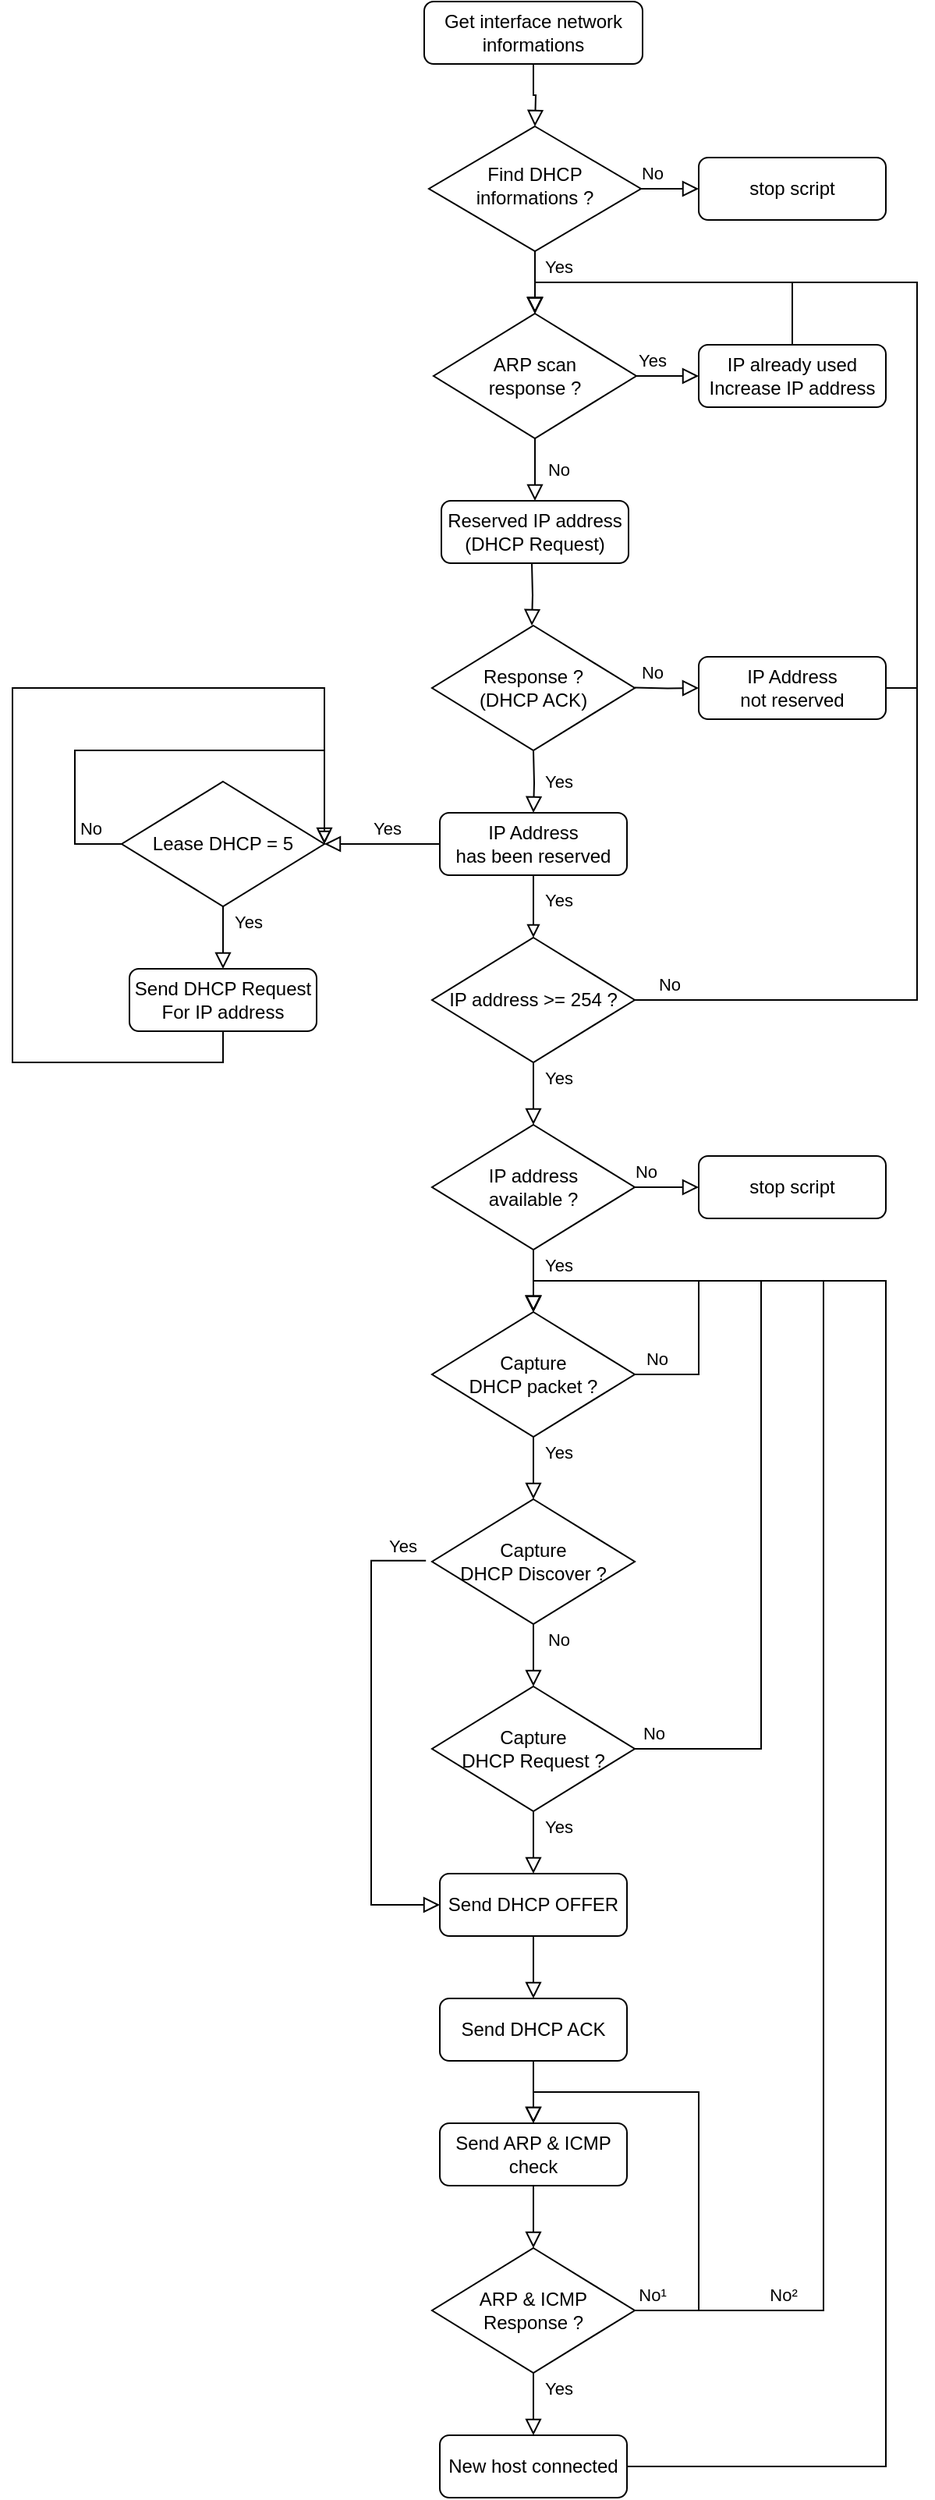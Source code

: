 <mxfile>
    <diagram id="C5RBs43oDa-KdzZeNtuy" name="Page-1">
        <mxGraphModel dx="1304" dy="907" grid="1" gridSize="10" guides="1" tooltips="1" connect="1" arrows="1" fold="1" page="1" pageScale="1" pageWidth="827" pageHeight="1169" math="0" shadow="0">
            <root>
                <mxCell id="WIyWlLk6GJQsqaUBKTNV-0"/>
                <mxCell id="WIyWlLk6GJQsqaUBKTNV-1" parent="WIyWlLk6GJQsqaUBKTNV-0"/>
                <mxCell id="WIyWlLk6GJQsqaUBKTNV-2" value="" style="rounded=0;html=1;jettySize=auto;orthogonalLoop=1;fontSize=11;endArrow=block;endFill=0;endSize=8;strokeWidth=1;shadow=0;labelBackgroundColor=none;edgeStyle=orthogonalEdgeStyle;" parent="WIyWlLk6GJQsqaUBKTNV-1" source="WIyWlLk6GJQsqaUBKTNV-3" edge="1">
                    <mxGeometry relative="1" as="geometry">
                        <mxPoint x="415" y="120" as="targetPoint"/>
                    </mxGeometry>
                </mxCell>
                <mxCell id="WIyWlLk6GJQsqaUBKTNV-3" value="Get interface network informations" style="rounded=1;whiteSpace=wrap;html=1;fontSize=12;glass=0;strokeWidth=1;shadow=0;" parent="WIyWlLk6GJQsqaUBKTNV-1" vertex="1">
                    <mxGeometry x="344" y="40" width="140" height="40" as="geometry"/>
                </mxCell>
                <mxCell id="WIyWlLk6GJQsqaUBKTNV-4" value="Yes" style="rounded=0;html=1;jettySize=auto;orthogonalLoop=1;fontSize=11;endArrow=block;endFill=0;endSize=8;strokeWidth=1;shadow=0;labelBackgroundColor=none;edgeStyle=orthogonalEdgeStyle;" parent="WIyWlLk6GJQsqaUBKTNV-1" source="WIyWlLk6GJQsqaUBKTNV-6" target="WIyWlLk6GJQsqaUBKTNV-10" edge="1">
                    <mxGeometry x="-0.5" y="15" relative="1" as="geometry">
                        <mxPoint as="offset"/>
                    </mxGeometry>
                </mxCell>
                <mxCell id="WIyWlLk6GJQsqaUBKTNV-5" value="No" style="edgeStyle=orthogonalEdgeStyle;rounded=0;html=1;jettySize=auto;orthogonalLoop=1;fontSize=11;endArrow=block;endFill=0;endSize=8;strokeWidth=1;shadow=0;labelBackgroundColor=none;" parent="WIyWlLk6GJQsqaUBKTNV-1" source="WIyWlLk6GJQsqaUBKTNV-6" target="WIyWlLk6GJQsqaUBKTNV-7" edge="1">
                    <mxGeometry x="-0.673" y="10" relative="1" as="geometry">
                        <mxPoint as="offset"/>
                    </mxGeometry>
                </mxCell>
                <mxCell id="WIyWlLk6GJQsqaUBKTNV-6" value="Find DHCP informations ?" style="rhombus;whiteSpace=wrap;html=1;shadow=0;fontFamily=Helvetica;fontSize=12;align=center;strokeWidth=1;spacing=6;spacingTop=-4;spacingLeft=0;" parent="WIyWlLk6GJQsqaUBKTNV-1" vertex="1">
                    <mxGeometry x="347" y="120" width="136" height="80" as="geometry"/>
                </mxCell>
                <mxCell id="WIyWlLk6GJQsqaUBKTNV-7" value="stop script" style="rounded=1;whiteSpace=wrap;html=1;fontSize=12;glass=0;strokeWidth=1;shadow=0;" parent="WIyWlLk6GJQsqaUBKTNV-1" vertex="1">
                    <mxGeometry x="520" y="140" width="120" height="40" as="geometry"/>
                </mxCell>
                <mxCell id="WIyWlLk6GJQsqaUBKTNV-8" value="Yes" style="rounded=0;html=1;jettySize=auto;orthogonalLoop=1;fontSize=11;endArrow=block;endFill=0;endSize=8;strokeWidth=1;shadow=0;labelBackgroundColor=none;edgeStyle=orthogonalEdgeStyle;spacing=-16;" parent="WIyWlLk6GJQsqaUBKTNV-1" source="WIyWlLk6GJQsqaUBKTNV-10" target="WIyWlLk6GJQsqaUBKTNV-11" edge="1">
                    <mxGeometry x="-0.5" y="10" relative="1" as="geometry">
                        <mxPoint as="offset"/>
                    </mxGeometry>
                </mxCell>
                <mxCell id="WIyWlLk6GJQsqaUBKTNV-9" value="No" style="edgeStyle=orthogonalEdgeStyle;rounded=0;html=1;jettySize=auto;orthogonalLoop=1;fontSize=11;endArrow=block;endFill=0;endSize=8;strokeWidth=1;shadow=0;labelBackgroundColor=none;spacing=-16;" parent="WIyWlLk6GJQsqaUBKTNV-1" source="WIyWlLk6GJQsqaUBKTNV-10" target="WIyWlLk6GJQsqaUBKTNV-12" edge="1">
                    <mxGeometry y="15" relative="1" as="geometry">
                        <mxPoint as="offset"/>
                    </mxGeometry>
                </mxCell>
                <mxCell id="WIyWlLk6GJQsqaUBKTNV-10" value="ARP scan &lt;br&gt;response ?" style="rhombus;whiteSpace=wrap;html=1;shadow=0;fontFamily=Helvetica;fontSize=12;align=center;strokeWidth=1;spacing=-20;spacingTop=0;" parent="WIyWlLk6GJQsqaUBKTNV-1" vertex="1">
                    <mxGeometry x="350" y="240" width="130" height="80" as="geometry"/>
                </mxCell>
                <mxCell id="WIyWlLk6GJQsqaUBKTNV-11" value="IP already used&lt;br&gt;Increase IP address" style="rounded=1;whiteSpace=wrap;html=1;fontSize=12;glass=0;strokeWidth=1;shadow=0;spacing=-16;" parent="WIyWlLk6GJQsqaUBKTNV-1" vertex="1">
                    <mxGeometry x="520" y="260" width="120" height="40" as="geometry"/>
                </mxCell>
                <mxCell id="WIyWlLk6GJQsqaUBKTNV-12" value="Reserved IP address&lt;br&gt; (DHCP Request)" style="rounded=1;whiteSpace=wrap;html=1;fontSize=12;glass=0;strokeWidth=1;shadow=0;spacing=-16;" parent="WIyWlLk6GJQsqaUBKTNV-1" vertex="1">
                    <mxGeometry x="355" y="360" width="120" height="40" as="geometry"/>
                </mxCell>
                <mxCell id="Ht4tuzwuz2GuC2YNr01h-13" value="" style="edgeStyle=orthogonalEdgeStyle;rounded=0;orthogonalLoop=1;jettySize=auto;html=1;endArrow=block;endFill=0;exitX=0.5;exitY=1;exitDx=0;exitDy=0;" parent="WIyWlLk6GJQsqaUBKTNV-1" source="Ht4tuzwuz2GuC2YNr01h-11" target="Ht4tuzwuz2GuC2YNr01h-12" edge="1">
                    <mxGeometry relative="1" as="geometry"/>
                </mxCell>
                <mxCell id="0" value="Yes" style="edgeLabel;html=1;align=center;verticalAlign=middle;resizable=0;points=[];" vertex="1" connectable="0" parent="Ht4tuzwuz2GuC2YNr01h-13">
                    <mxGeometry x="-0.233" y="1" relative="1" as="geometry">
                        <mxPoint x="15" as="offset"/>
                    </mxGeometry>
                </mxCell>
                <mxCell id="Ht4tuzwuz2GuC2YNr01h-5" value="Response ? &lt;br&gt;(DHCP ACK)" style="rhombus;whiteSpace=wrap;html=1;shadow=0;fontFamily=Helvetica;fontSize=12;align=center;strokeWidth=1;spacing=-20;spacingTop=0;" parent="WIyWlLk6GJQsqaUBKTNV-1" vertex="1">
                    <mxGeometry x="349" y="440" width="130" height="80" as="geometry"/>
                </mxCell>
                <mxCell id="Ht4tuzwuz2GuC2YNr01h-6" value="" style="edgeStyle=orthogonalEdgeStyle;rounded=0;html=1;jettySize=auto;orthogonalLoop=1;fontSize=11;endArrow=block;endFill=0;endSize=8;strokeWidth=1;shadow=0;labelBackgroundColor=none;spacing=-16;" parent="WIyWlLk6GJQsqaUBKTNV-1" edge="1">
                    <mxGeometry y="10" relative="1" as="geometry">
                        <mxPoint as="offset"/>
                        <mxPoint x="413" y="400" as="sourcePoint"/>
                        <mxPoint x="413" y="440" as="targetPoint"/>
                    </mxGeometry>
                </mxCell>
                <mxCell id="Ht4tuzwuz2GuC2YNr01h-7" value="IP Address &lt;br&gt;not reserved" style="rounded=1;whiteSpace=wrap;html=1;fontSize=12;glass=0;strokeWidth=1;shadow=0;spacing=-16;" parent="WIyWlLk6GJQsqaUBKTNV-1" vertex="1">
                    <mxGeometry x="520" y="460" width="120" height="40" as="geometry"/>
                </mxCell>
                <mxCell id="Ht4tuzwuz2GuC2YNr01h-8" value="No" style="rounded=0;html=1;jettySize=auto;orthogonalLoop=1;fontSize=11;endArrow=block;endFill=0;endSize=8;strokeWidth=1;shadow=0;labelBackgroundColor=none;edgeStyle=orthogonalEdgeStyle;spacing=-16;entryX=0;entryY=0.5;entryDx=0;entryDy=0;" parent="WIyWlLk6GJQsqaUBKTNV-1" target="Ht4tuzwuz2GuC2YNr01h-7" edge="1">
                    <mxGeometry x="-0.467" y="10" relative="1" as="geometry">
                        <mxPoint as="offset"/>
                        <mxPoint x="479" y="479.71" as="sourcePoint"/>
                        <mxPoint x="500" y="480" as="targetPoint"/>
                    </mxGeometry>
                </mxCell>
                <mxCell id="Ht4tuzwuz2GuC2YNr01h-10" value="Yes" style="edgeStyle=orthogonalEdgeStyle;rounded=0;html=1;jettySize=auto;orthogonalLoop=1;fontSize=11;endArrow=block;endFill=0;endSize=8;strokeWidth=1;shadow=0;labelBackgroundColor=none;spacing=-16;entryX=0.5;entryY=0;entryDx=0;entryDy=0;" parent="WIyWlLk6GJQsqaUBKTNV-1" target="Ht4tuzwuz2GuC2YNr01h-11" edge="1">
                    <mxGeometry y="16" relative="1" as="geometry">
                        <mxPoint as="offset"/>
                        <mxPoint x="414.0" y="520" as="sourcePoint"/>
                        <mxPoint x="414" y="580" as="targetPoint"/>
                    </mxGeometry>
                </mxCell>
                <mxCell id="Ht4tuzwuz2GuC2YNr01h-11" value="IP Address &lt;br&gt;has been reserved" style="rounded=1;whiteSpace=wrap;html=1;fontSize=12;glass=0;strokeWidth=1;shadow=0;spacing=-16;" parent="WIyWlLk6GJQsqaUBKTNV-1" vertex="1">
                    <mxGeometry x="354" y="560" width="120" height="40" as="geometry"/>
                </mxCell>
                <mxCell id="Ht4tuzwuz2GuC2YNr01h-12" value="IP address &amp;gt;= 254 ?" style="rhombus;whiteSpace=wrap;html=1;shadow=0;fontFamily=Helvetica;fontSize=12;align=center;strokeWidth=1;spacing=-20;spacingTop=0;" parent="WIyWlLk6GJQsqaUBKTNV-1" vertex="1">
                    <mxGeometry x="349" y="640" width="130" height="80" as="geometry"/>
                </mxCell>
                <mxCell id="Ht4tuzwuz2GuC2YNr01h-14" value="No" style="rounded=0;html=1;jettySize=auto;orthogonalLoop=1;fontSize=11;endArrow=block;endFill=0;endSize=8;strokeWidth=1;shadow=0;labelBackgroundColor=none;edgeStyle=orthogonalEdgeStyle;spacing=-16;exitX=1;exitY=0.5;exitDx=0;exitDy=0;entryX=0.5;entryY=0;entryDx=0;entryDy=0;" parent="WIyWlLk6GJQsqaUBKTNV-1" source="Ht4tuzwuz2GuC2YNr01h-12" target="WIyWlLk6GJQsqaUBKTNV-10" edge="1">
                    <mxGeometry x="-0.952" y="10" relative="1" as="geometry">
                        <mxPoint as="offset"/>
                        <mxPoint x="280" y="639.68" as="sourcePoint"/>
                        <mxPoint x="420" y="240" as="targetPoint"/>
                        <Array as="points">
                            <mxPoint x="660" y="680"/>
                            <mxPoint x="660" y="220"/>
                            <mxPoint x="415" y="220"/>
                        </Array>
                    </mxGeometry>
                </mxCell>
                <mxCell id="Ht4tuzwuz2GuC2YNr01h-15" value="Yes" style="edgeStyle=orthogonalEdgeStyle;rounded=0;html=1;jettySize=auto;orthogonalLoop=1;fontSize=11;endArrow=block;endFill=0;endSize=8;strokeWidth=1;shadow=0;labelBackgroundColor=none;spacing=-16;exitX=0.5;exitY=1;exitDx=0;exitDy=0;entryX=0.5;entryY=0;entryDx=0;entryDy=0;" parent="WIyWlLk6GJQsqaUBKTNV-1" source="Ht4tuzwuz2GuC2YNr01h-12" target="Ht4tuzwuz2GuC2YNr01h-19" edge="1">
                    <mxGeometry x="-0.5" y="16" relative="1" as="geometry">
                        <mxPoint as="offset"/>
                        <mxPoint x="416.97" y="740" as="sourcePoint"/>
                        <mxPoint x="414" y="760" as="targetPoint"/>
                        <Array as="points"/>
                    </mxGeometry>
                </mxCell>
                <mxCell id="Ht4tuzwuz2GuC2YNr01h-16" value="Yes" style="rounded=0;html=1;jettySize=auto;orthogonalLoop=1;fontSize=11;endArrow=block;endFill=0;endSize=8;strokeWidth=1;shadow=0;labelBackgroundColor=none;edgeStyle=orthogonalEdgeStyle;spacing=-16;exitX=0;exitY=0.5;exitDx=0;exitDy=0;" parent="WIyWlLk6GJQsqaUBKTNV-1" source="Ht4tuzwuz2GuC2YNr01h-11" edge="1">
                    <mxGeometry x="-0.081" y="-10" relative="1" as="geometry">
                        <mxPoint as="offset"/>
                        <mxPoint x="240" y="549.74" as="sourcePoint"/>
                        <mxPoint x="280" y="580" as="targetPoint"/>
                    </mxGeometry>
                </mxCell>
                <mxCell id="Ht4tuzwuz2GuC2YNr01h-17" value="" style="rounded=0;html=1;jettySize=auto;orthogonalLoop=1;fontSize=11;endArrow=block;endFill=0;endSize=8;strokeWidth=1;shadow=0;labelBackgroundColor=none;edgeStyle=orthogonalEdgeStyle;spacing=-16;entryX=0.5;entryY=0;entryDx=0;entryDy=0;exitX=1;exitY=0.5;exitDx=0;exitDy=0;" parent="WIyWlLk6GJQsqaUBKTNV-1" source="Ht4tuzwuz2GuC2YNr01h-7" target="WIyWlLk6GJQsqaUBKTNV-10" edge="1">
                    <mxGeometry x="-0.467" y="10" relative="1" as="geometry">
                        <mxPoint as="offset"/>
                        <mxPoint x="660" y="479.74" as="sourcePoint"/>
                        <mxPoint x="701.0" y="480.03" as="targetPoint"/>
                        <Array as="points">
                            <mxPoint x="660" y="480"/>
                            <mxPoint x="660" y="220"/>
                            <mxPoint x="415" y="220"/>
                        </Array>
                    </mxGeometry>
                </mxCell>
                <mxCell id="Ht4tuzwuz2GuC2YNr01h-19" value="IP address &lt;br&gt;available ?" style="rhombus;whiteSpace=wrap;html=1;shadow=0;fontFamily=Helvetica;fontSize=12;align=center;strokeWidth=1;spacing=-20;spacingTop=0;" parent="WIyWlLk6GJQsqaUBKTNV-1" vertex="1">
                    <mxGeometry x="349" y="760" width="130" height="80" as="geometry"/>
                </mxCell>
                <mxCell id="Ht4tuzwuz2GuC2YNr01h-20" value="No" style="edgeStyle=orthogonalEdgeStyle;rounded=0;html=1;jettySize=auto;orthogonalLoop=1;fontSize=11;endArrow=block;endFill=0;endSize=8;strokeWidth=1;shadow=0;labelBackgroundColor=none;exitX=1;exitY=0.5;exitDx=0;exitDy=0;" parent="WIyWlLk6GJQsqaUBKTNV-1" source="Ht4tuzwuz2GuC2YNr01h-19" target="Ht4tuzwuz2GuC2YNr01h-21" edge="1">
                    <mxGeometry x="-0.673" y="10" relative="1" as="geometry">
                        <mxPoint as="offset"/>
                        <mxPoint x="510.001" y="800.034" as="sourcePoint"/>
                    </mxGeometry>
                </mxCell>
                <mxCell id="Ht4tuzwuz2GuC2YNr01h-21" value="stop script" style="rounded=1;whiteSpace=wrap;html=1;fontSize=12;glass=0;strokeWidth=1;shadow=0;" parent="WIyWlLk6GJQsqaUBKTNV-1" vertex="1">
                    <mxGeometry x="520" y="780" width="120" height="40" as="geometry"/>
                </mxCell>
                <mxCell id="Ht4tuzwuz2GuC2YNr01h-22" value="Yes" style="edgeStyle=orthogonalEdgeStyle;rounded=0;html=1;jettySize=auto;orthogonalLoop=1;fontSize=11;endArrow=block;endFill=0;endSize=8;strokeWidth=1;shadow=0;labelBackgroundColor=none;spacing=-16;exitX=0.5;exitY=1;exitDx=0;exitDy=0;entryX=0.5;entryY=0;entryDx=0;entryDy=0;" parent="WIyWlLk6GJQsqaUBKTNV-1" source="Ht4tuzwuz2GuC2YNr01h-19" target="Ht4tuzwuz2GuC2YNr01h-23" edge="1">
                    <mxGeometry x="-0.5" y="16" relative="1" as="geometry">
                        <mxPoint as="offset"/>
                        <mxPoint x="413" y="860" as="sourcePoint"/>
                        <mxPoint x="413" y="930" as="targetPoint"/>
                        <Array as="points"/>
                    </mxGeometry>
                </mxCell>
                <mxCell id="Ht4tuzwuz2GuC2YNr01h-23" value="Capture&lt;br&gt;DHCP packet ?" style="rhombus;whiteSpace=wrap;html=1;shadow=0;fontFamily=Helvetica;fontSize=12;align=center;strokeWidth=1;spacing=-20;spacingTop=0;" parent="WIyWlLk6GJQsqaUBKTNV-1" vertex="1">
                    <mxGeometry x="349" y="880" width="130" height="80" as="geometry"/>
                </mxCell>
                <mxCell id="Ht4tuzwuz2GuC2YNr01h-25" value="No" style="edgeStyle=orthogonalEdgeStyle;rounded=0;html=1;jettySize=auto;orthogonalLoop=1;fontSize=11;endArrow=block;endFill=0;endSize=8;strokeWidth=1;shadow=0;labelBackgroundColor=none;exitX=1;exitY=0.5;exitDx=0;exitDy=0;entryX=0.5;entryY=0;entryDx=0;entryDy=0;" parent="WIyWlLk6GJQsqaUBKTNV-1" source="Ht4tuzwuz2GuC2YNr01h-23" target="Ht4tuzwuz2GuC2YNr01h-23" edge="1">
                    <mxGeometry x="-0.882" y="10" relative="1" as="geometry">
                        <mxPoint as="offset"/>
                        <mxPoint x="500" y="919.8" as="sourcePoint"/>
                        <mxPoint x="541" y="919.8" as="targetPoint"/>
                        <Array as="points">
                            <mxPoint x="520" y="920"/>
                            <mxPoint x="520" y="860"/>
                            <mxPoint x="414" y="860"/>
                        </Array>
                    </mxGeometry>
                </mxCell>
                <mxCell id="Ht4tuzwuz2GuC2YNr01h-26" value="Yes" style="edgeStyle=orthogonalEdgeStyle;rounded=0;html=1;jettySize=auto;orthogonalLoop=1;fontSize=11;endArrow=block;endFill=0;endSize=8;strokeWidth=1;shadow=0;labelBackgroundColor=none;spacing=-16;exitX=0.5;exitY=1;exitDx=0;exitDy=0;entryX=0.5;entryY=0;entryDx=0;entryDy=0;" parent="WIyWlLk6GJQsqaUBKTNV-1" source="Ht4tuzwuz2GuC2YNr01h-23" target="Ht4tuzwuz2GuC2YNr01h-27" edge="1">
                    <mxGeometry x="-0.5" y="16" relative="1" as="geometry">
                        <mxPoint as="offset"/>
                        <mxPoint x="414.76" y="980" as="sourcePoint"/>
                        <mxPoint x="414.76" y="1020" as="targetPoint"/>
                        <Array as="points"/>
                    </mxGeometry>
                </mxCell>
                <mxCell id="Ht4tuzwuz2GuC2YNr01h-27" value="Capture&lt;br&gt;DHCP Discover ?" style="rhombus;whiteSpace=wrap;html=1;shadow=0;fontFamily=Helvetica;fontSize=12;align=center;strokeWidth=1;spacing=-20;spacingTop=0;" parent="WIyWlLk6GJQsqaUBKTNV-1" vertex="1">
                    <mxGeometry x="349" y="1000" width="130" height="80" as="geometry"/>
                </mxCell>
                <mxCell id="Ht4tuzwuz2GuC2YNr01h-31" value="Yes" style="edgeStyle=orthogonalEdgeStyle;rounded=0;html=1;jettySize=auto;orthogonalLoop=1;fontSize=11;endArrow=block;endFill=0;endSize=8;strokeWidth=1;shadow=0;labelBackgroundColor=none;spacing=-16;exitX=-0.03;exitY=0.492;exitDx=0;exitDy=0;entryX=0;entryY=0.5;entryDx=0;entryDy=0;exitPerimeter=0;" parent="WIyWlLk6GJQsqaUBKTNV-1" source="Ht4tuzwuz2GuC2YNr01h-27" target="Ht4tuzwuz2GuC2YNr01h-36" edge="1">
                    <mxGeometry x="-0.899" y="-9" relative="1" as="geometry">
                        <mxPoint as="offset"/>
                        <mxPoint x="310" y="1040" as="sourcePoint"/>
                        <mxPoint x="310" y="1080" as="targetPoint"/>
                        <Array as="points">
                            <mxPoint x="310" y="1039"/>
                            <mxPoint x="310" y="1260"/>
                        </Array>
                    </mxGeometry>
                </mxCell>
                <mxCell id="Ht4tuzwuz2GuC2YNr01h-32" value="No" style="edgeStyle=orthogonalEdgeStyle;rounded=0;html=1;jettySize=auto;orthogonalLoop=1;fontSize=11;endArrow=block;endFill=0;endSize=8;strokeWidth=1;shadow=0;labelBackgroundColor=none;spacing=-16;exitX=0.5;exitY=1;exitDx=0;exitDy=0;entryX=0.5;entryY=0;entryDx=0;entryDy=0;" parent="WIyWlLk6GJQsqaUBKTNV-1" source="Ht4tuzwuz2GuC2YNr01h-27" target="Ht4tuzwuz2GuC2YNr01h-33" edge="1">
                    <mxGeometry x="-0.5" y="16" relative="1" as="geometry">
                        <mxPoint as="offset"/>
                        <mxPoint x="414.76" y="1090" as="sourcePoint"/>
                        <mxPoint x="414.76" y="1130" as="targetPoint"/>
                        <Array as="points"/>
                    </mxGeometry>
                </mxCell>
                <mxCell id="Ht4tuzwuz2GuC2YNr01h-33" value="Capture&lt;br&gt;DHCP Request ?" style="rhombus;whiteSpace=wrap;html=1;shadow=0;fontFamily=Helvetica;fontSize=12;align=center;strokeWidth=1;spacing=-20;spacingTop=0;" parent="WIyWlLk6GJQsqaUBKTNV-1" vertex="1">
                    <mxGeometry x="349" y="1120" width="130" height="80" as="geometry"/>
                </mxCell>
                <mxCell id="Ht4tuzwuz2GuC2YNr01h-34" value="No" style="edgeStyle=orthogonalEdgeStyle;rounded=0;html=1;jettySize=auto;orthogonalLoop=1;fontSize=11;endArrow=block;endFill=0;endSize=8;strokeWidth=1;shadow=0;labelBackgroundColor=none;spacing=-16;exitX=1;exitY=0.5;exitDx=0;exitDy=0;entryX=0.5;entryY=0;entryDx=0;entryDy=0;" parent="WIyWlLk6GJQsqaUBKTNV-1" source="Ht4tuzwuz2GuC2YNr01h-33" target="Ht4tuzwuz2GuC2YNr01h-23" edge="1">
                    <mxGeometry x="-0.957" y="10" relative="1" as="geometry">
                        <mxPoint as="offset"/>
                        <mxPoint x="530" y="1150" as="sourcePoint"/>
                        <mxPoint x="570" y="796.667" as="targetPoint"/>
                        <Array as="points">
                            <mxPoint x="560" y="1160"/>
                            <mxPoint x="560" y="860"/>
                            <mxPoint x="414" y="860"/>
                        </Array>
                    </mxGeometry>
                </mxCell>
                <mxCell id="Ht4tuzwuz2GuC2YNr01h-36" value="Send DHCP OFFER" style="rounded=1;whiteSpace=wrap;html=1;fontSize=12;glass=0;strokeWidth=1;shadow=0;" parent="WIyWlLk6GJQsqaUBKTNV-1" vertex="1">
                    <mxGeometry x="354" y="1240" width="120" height="40" as="geometry"/>
                </mxCell>
                <mxCell id="Ht4tuzwuz2GuC2YNr01h-37" value="Yes" style="edgeStyle=orthogonalEdgeStyle;rounded=0;html=1;jettySize=auto;orthogonalLoop=1;fontSize=11;endArrow=block;endFill=0;endSize=8;strokeWidth=1;shadow=0;labelBackgroundColor=none;spacing=-16;exitX=0.5;exitY=1;exitDx=0;exitDy=0;entryX=0.5;entryY=0;entryDx=0;entryDy=0;" parent="WIyWlLk6GJQsqaUBKTNV-1" source="Ht4tuzwuz2GuC2YNr01h-33" target="Ht4tuzwuz2GuC2YNr01h-36" edge="1">
                    <mxGeometry x="-0.5" y="16" relative="1" as="geometry">
                        <mxPoint as="offset"/>
                        <mxPoint x="414.76" y="1230" as="sourcePoint"/>
                        <mxPoint x="414.76" y="1270" as="targetPoint"/>
                        <Array as="points"/>
                    </mxGeometry>
                </mxCell>
                <mxCell id="Ht4tuzwuz2GuC2YNr01h-38" value="Send DHCP ACK" style="rounded=1;whiteSpace=wrap;html=1;fontSize=12;glass=0;strokeWidth=1;shadow=0;" parent="WIyWlLk6GJQsqaUBKTNV-1" vertex="1">
                    <mxGeometry x="354" y="1320" width="120" height="40" as="geometry"/>
                </mxCell>
                <mxCell id="Ht4tuzwuz2GuC2YNr01h-39" value="" style="edgeStyle=orthogonalEdgeStyle;rounded=0;html=1;jettySize=auto;orthogonalLoop=1;fontSize=11;endArrow=block;endFill=0;endSize=8;strokeWidth=1;shadow=0;labelBackgroundColor=none;spacing=-16;exitX=0.5;exitY=1;exitDx=0;exitDy=0;entryX=0.5;entryY=0;entryDx=0;entryDy=0;" parent="WIyWlLk6GJQsqaUBKTNV-1" source="Ht4tuzwuz2GuC2YNr01h-36" target="Ht4tuzwuz2GuC2YNr01h-38" edge="1">
                    <mxGeometry x="-0.5" y="16" relative="1" as="geometry">
                        <mxPoint as="offset"/>
                        <mxPoint x="414" y="1310" as="sourcePoint"/>
                        <mxPoint x="414.76" y="1380" as="targetPoint"/>
                        <Array as="points"/>
                    </mxGeometry>
                </mxCell>
                <mxCell id="Ht4tuzwuz2GuC2YNr01h-40" value="ARP &amp;amp; ICMP&lt;br&gt;Response ?" style="rhombus;whiteSpace=wrap;html=1;shadow=0;fontFamily=Helvetica;fontSize=12;align=center;strokeWidth=1;spacing=-20;spacingTop=0;" parent="WIyWlLk6GJQsqaUBKTNV-1" vertex="1">
                    <mxGeometry x="349" y="1480" width="130" height="80" as="geometry"/>
                </mxCell>
                <mxCell id="Ht4tuzwuz2GuC2YNr01h-41" value="" style="edgeStyle=orthogonalEdgeStyle;rounded=0;html=1;jettySize=auto;orthogonalLoop=1;fontSize=11;endArrow=block;endFill=0;endSize=8;strokeWidth=1;shadow=0;labelBackgroundColor=none;spacing=-16;exitX=0.5;exitY=1;exitDx=0;exitDy=0;entryX=0.5;entryY=0;entryDx=0;entryDy=0;" parent="WIyWlLk6GJQsqaUBKTNV-1" source="Ht4tuzwuz2GuC2YNr01h-38" target="Ht4tuzwuz2GuC2YNr01h-43" edge="1">
                    <mxGeometry x="-0.5" y="16" relative="1" as="geometry">
                        <mxPoint as="offset"/>
                        <mxPoint x="413" y="1370" as="sourcePoint"/>
                        <mxPoint x="414" y="1410" as="targetPoint"/>
                        <Array as="points"/>
                    </mxGeometry>
                </mxCell>
                <mxCell id="Ht4tuzwuz2GuC2YNr01h-43" value="&lt;div&gt;Send ARP &amp;amp; ICMP&lt;/div&gt;&lt;div&gt;check&lt;/div&gt;" style="rounded=1;whiteSpace=wrap;html=1;fontSize=12;glass=0;strokeWidth=1;shadow=0;" parent="WIyWlLk6GJQsqaUBKTNV-1" vertex="1">
                    <mxGeometry x="354" y="1400" width="120" height="40" as="geometry"/>
                </mxCell>
                <mxCell id="Ht4tuzwuz2GuC2YNr01h-44" value="" style="edgeStyle=orthogonalEdgeStyle;rounded=0;html=1;jettySize=auto;orthogonalLoop=1;fontSize=11;endArrow=block;endFill=0;endSize=8;strokeWidth=1;shadow=0;labelBackgroundColor=none;spacing=-16;exitX=0.5;exitY=1;exitDx=0;exitDy=0;entryX=0.5;entryY=0;entryDx=0;entryDy=0;" parent="WIyWlLk6GJQsqaUBKTNV-1" source="Ht4tuzwuz2GuC2YNr01h-43" target="Ht4tuzwuz2GuC2YNr01h-40" edge="1">
                    <mxGeometry x="-0.5" y="16" relative="1" as="geometry">
                        <mxPoint as="offset"/>
                        <mxPoint x="413" y="1440" as="sourcePoint"/>
                        <mxPoint x="414" y="1470" as="targetPoint"/>
                        <Array as="points"/>
                    </mxGeometry>
                </mxCell>
                <mxCell id="Ht4tuzwuz2GuC2YNr01h-46" value="No²" style="edgeStyle=orthogonalEdgeStyle;rounded=0;html=1;jettySize=auto;orthogonalLoop=1;fontSize=11;endArrow=block;endFill=0;endSize=8;strokeWidth=1;shadow=0;labelBackgroundColor=none;spacing=-16;exitX=1;exitY=0.5;exitDx=0;exitDy=0;entryX=0.5;entryY=0;entryDx=0;entryDy=0;" parent="WIyWlLk6GJQsqaUBKTNV-1" source="Ht4tuzwuz2GuC2YNr01h-40" target="Ht4tuzwuz2GuC2YNr01h-23" edge="1">
                    <mxGeometry x="-0.808" y="10" relative="1" as="geometry">
                        <mxPoint as="offset"/>
                        <mxPoint x="550" y="1450" as="sourcePoint"/>
                        <mxPoint x="600" y="900" as="targetPoint"/>
                        <Array as="points">
                            <mxPoint x="600" y="1520"/>
                            <mxPoint x="600" y="860"/>
                            <mxPoint x="414" y="860"/>
                        </Array>
                    </mxGeometry>
                </mxCell>
                <mxCell id="Ht4tuzwuz2GuC2YNr01h-47" value="No¹" style="edgeStyle=orthogonalEdgeStyle;rounded=0;html=1;jettySize=auto;orthogonalLoop=1;fontSize=11;endArrow=block;endFill=0;endSize=8;strokeWidth=1;shadow=0;labelBackgroundColor=none;spacing=-16;exitX=1;exitY=0.5;exitDx=0;exitDy=0;entryX=0.5;entryY=0;entryDx=0;entryDy=0;" parent="WIyWlLk6GJQsqaUBKTNV-1" source="Ht4tuzwuz2GuC2YNr01h-40" target="Ht4tuzwuz2GuC2YNr01h-43" edge="1">
                    <mxGeometry x="-0.928" y="10" relative="1" as="geometry">
                        <mxPoint as="offset"/>
                        <mxPoint x="490.03" y="1420" as="sourcePoint"/>
                        <mxPoint x="510" y="1370" as="targetPoint"/>
                        <Array as="points">
                            <mxPoint x="520" y="1520"/>
                            <mxPoint x="520" y="1380"/>
                            <mxPoint x="414" y="1380"/>
                        </Array>
                    </mxGeometry>
                </mxCell>
                <mxCell id="Ht4tuzwuz2GuC2YNr01h-48" value="" style="rounded=0;html=1;jettySize=auto;orthogonalLoop=1;fontSize=11;endArrow=block;endFill=0;endSize=8;strokeWidth=1;shadow=0;labelBackgroundColor=none;edgeStyle=orthogonalEdgeStyle;spacing=-16;exitX=0.5;exitY=0;exitDx=0;exitDy=0;entryX=0.5;entryY=0;entryDx=0;entryDy=0;" parent="WIyWlLk6GJQsqaUBKTNV-1" source="WIyWlLk6GJQsqaUBKTNV-11" target="WIyWlLk6GJQsqaUBKTNV-10" edge="1">
                    <mxGeometry x="-0.467" y="20" relative="1" as="geometry">
                        <mxPoint as="offset"/>
                        <mxPoint x="490" y="290" as="sourcePoint"/>
                        <mxPoint x="530" y="290" as="targetPoint"/>
                        <Array as="points">
                            <mxPoint x="580" y="220"/>
                            <mxPoint x="415" y="220"/>
                        </Array>
                    </mxGeometry>
                </mxCell>
                <mxCell id="Ht4tuzwuz2GuC2YNr01h-49" value="New host connected" style="rounded=1;whiteSpace=wrap;html=1;fontSize=12;glass=0;strokeWidth=1;shadow=0;" parent="WIyWlLk6GJQsqaUBKTNV-1" vertex="1">
                    <mxGeometry x="354" y="1600" width="120" height="40" as="geometry"/>
                </mxCell>
                <mxCell id="Ht4tuzwuz2GuC2YNr01h-50" value="Yes" style="edgeStyle=orthogonalEdgeStyle;rounded=0;html=1;jettySize=auto;orthogonalLoop=1;fontSize=11;endArrow=block;endFill=0;endSize=8;strokeWidth=1;shadow=0;labelBackgroundColor=none;spacing=-16;exitX=0.5;exitY=1;exitDx=0;exitDy=0;entryX=0.5;entryY=0;entryDx=0;entryDy=0;" parent="WIyWlLk6GJQsqaUBKTNV-1" source="Ht4tuzwuz2GuC2YNr01h-40" target="Ht4tuzwuz2GuC2YNr01h-49" edge="1">
                    <mxGeometry x="-0.5" y="16" relative="1" as="geometry">
                        <mxPoint as="offset"/>
                        <mxPoint x="484.0" y="1610" as="sourcePoint"/>
                        <mxPoint x="484.0" y="1650" as="targetPoint"/>
                        <Array as="points">
                            <mxPoint x="414" y="1590"/>
                            <mxPoint x="414" y="1590"/>
                        </Array>
                    </mxGeometry>
                </mxCell>
                <mxCell id="Ht4tuzwuz2GuC2YNr01h-51" value="" style="edgeStyle=orthogonalEdgeStyle;rounded=0;html=1;jettySize=auto;orthogonalLoop=1;fontSize=11;endArrow=block;endFill=0;endSize=8;strokeWidth=1;shadow=0;labelBackgroundColor=none;spacing=-16;exitX=1;exitY=0.5;exitDx=0;exitDy=0;entryX=0.5;entryY=0;entryDx=0;entryDy=0;" parent="WIyWlLk6GJQsqaUBKTNV-1" source="Ht4tuzwuz2GuC2YNr01h-49" target="Ht4tuzwuz2GuC2YNr01h-23" edge="1">
                    <mxGeometry x="-0.973" y="10" relative="1" as="geometry">
                        <mxPoint as="offset"/>
                        <mxPoint x="489.0" y="1530" as="sourcePoint"/>
                        <mxPoint x="420" y="900" as="targetPoint"/>
                        <Array as="points">
                            <mxPoint x="640" y="1620"/>
                            <mxPoint x="640" y="860"/>
                            <mxPoint x="414" y="860"/>
                        </Array>
                    </mxGeometry>
                </mxCell>
                <mxCell id="1" value="Lease DHCP = 5" style="rhombus;whiteSpace=wrap;html=1;shadow=0;fontFamily=Helvetica;fontSize=12;align=center;strokeWidth=1;spacing=-20;spacingTop=0;" vertex="1" parent="WIyWlLk6GJQsqaUBKTNV-1">
                    <mxGeometry x="150" y="540" width="130" height="80" as="geometry"/>
                </mxCell>
                <mxCell id="2" value="Yes" style="edgeStyle=orthogonalEdgeStyle;rounded=0;html=1;jettySize=auto;orthogonalLoop=1;fontSize=11;endArrow=block;endFill=0;endSize=8;strokeWidth=1;shadow=0;labelBackgroundColor=none;spacing=-16;exitX=0.5;exitY=1;exitDx=0;exitDy=0;entryX=0.5;entryY=0;entryDx=0;entryDy=0;" edge="1" parent="WIyWlLk6GJQsqaUBKTNV-1" source="1" target="6">
                    <mxGeometry x="-0.5" y="16" relative="1" as="geometry">
                        <mxPoint as="offset"/>
                        <mxPoint x="217.97" y="640" as="sourcePoint"/>
                        <mxPoint x="215" y="660" as="targetPoint"/>
                        <Array as="points"/>
                    </mxGeometry>
                </mxCell>
                <mxCell id="3" value="No" style="edgeStyle=orthogonalEdgeStyle;rounded=0;html=1;jettySize=auto;orthogonalLoop=1;fontSize=11;endArrow=block;endFill=0;endSize=8;strokeWidth=1;shadow=0;labelBackgroundColor=none;spacing=-16;exitX=0;exitY=0.5;exitDx=0;exitDy=0;entryX=1;entryY=0.5;entryDx=0;entryDy=0;" edge="1" parent="WIyWlLk6GJQsqaUBKTNV-1" source="1" target="1">
                    <mxGeometry x="-0.742" y="-10" relative="1" as="geometry">
                        <mxPoint as="offset"/>
                        <mxPoint x="130" y="630.0" as="sourcePoint"/>
                        <mxPoint x="130" y="720" as="targetPoint"/>
                        <Array as="points">
                            <mxPoint x="120" y="580"/>
                            <mxPoint x="120" y="520"/>
                            <mxPoint x="280" y="520"/>
                        </Array>
                    </mxGeometry>
                </mxCell>
                <mxCell id="4" value="" style="edgeStyle=orthogonalEdgeStyle;rounded=0;orthogonalLoop=1;jettySize=auto;html=1;endArrow=block;endFill=0;exitX=0.5;exitY=1;exitDx=0;exitDy=0;" edge="1" parent="WIyWlLk6GJQsqaUBKTNV-1" source="6">
                    <mxGeometry relative="1" as="geometry">
                        <mxPoint x="280" y="580" as="targetPoint"/>
                        <Array as="points">
                            <mxPoint x="215" y="720"/>
                            <mxPoint x="80" y="720"/>
                            <mxPoint x="80" y="480"/>
                            <mxPoint x="280" y="480"/>
                        </Array>
                    </mxGeometry>
                </mxCell>
                <mxCell id="6" value="Send DHCP Request&lt;br&gt;For IP address" style="rounded=1;whiteSpace=wrap;html=1;fontSize=12;glass=0;strokeWidth=1;shadow=0;spacing=-16;" vertex="1" parent="WIyWlLk6GJQsqaUBKTNV-1">
                    <mxGeometry x="155" y="660" width="120" height="40" as="geometry"/>
                </mxCell>
            </root>
        </mxGraphModel>
    </diagram>
</mxfile>